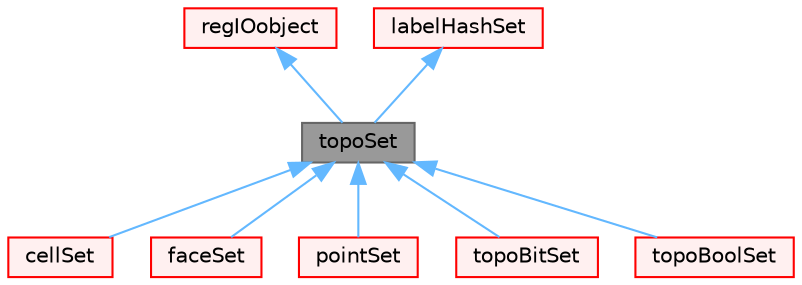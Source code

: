 digraph "topoSet"
{
 // LATEX_PDF_SIZE
  bgcolor="transparent";
  edge [fontname=Helvetica,fontsize=10,labelfontname=Helvetica,labelfontsize=10];
  node [fontname=Helvetica,fontsize=10,shape=box,height=0.2,width=0.4];
  Node1 [id="Node000001",label="topoSet",height=0.2,width=0.4,color="gray40", fillcolor="grey60", style="filled", fontcolor="black",tooltip="General set of labels of mesh quantity (points, cells, faces)."];
  Node2 -> Node1 [id="edge1_Node000001_Node000002",dir="back",color="steelblue1",style="solid",tooltip=" "];
  Node2 [id="Node000002",label="regIOobject",height=0.2,width=0.4,color="red", fillcolor="#FFF0F0", style="filled",URL="$classFoam_1_1regIOobject.html",tooltip="regIOobject is an abstract class derived from IOobject to handle automatic object registration with t..."];
  Node5 -> Node1 [id="edge2_Node000001_Node000005",dir="back",color="steelblue1",style="solid",tooltip=" "];
  Node5 [id="Node000005",label="labelHashSet",height=0.2,width=0.4,color="red", fillcolor="#FFF0F0", style="filled",URL="$classFoam_1_1HashSet.html",tooltip=" "];
  Node1 -> Node10 [id="edge3_Node000001_Node000010",dir="back",color="steelblue1",style="solid",tooltip=" "];
  Node10 [id="Node000010",label="cellSet",height=0.2,width=0.4,color="red", fillcolor="#FFF0F0", style="filled",URL="$classFoam_1_1cellSet.html",tooltip="A collection of cell labels."];
  Node1 -> Node12 [id="edge4_Node000001_Node000012",dir="back",color="steelblue1",style="solid",tooltip=" "];
  Node12 [id="Node000012",label="faceSet",height=0.2,width=0.4,color="red", fillcolor="#FFF0F0", style="filled",URL="$classFoam_1_1faceSet.html",tooltip="A list of face labels."];
  Node1 -> Node14 [id="edge5_Node000001_Node000014",dir="back",color="steelblue1",style="solid",tooltip=" "];
  Node14 [id="Node000014",label="pointSet",height=0.2,width=0.4,color="red", fillcolor="#FFF0F0", style="filled",URL="$classFoam_1_1pointSet.html",tooltip="A set of point labels."];
  Node1 -> Node16 [id="edge6_Node000001_Node000016",dir="back",color="steelblue1",style="solid",tooltip=" "];
  Node16 [id="Node000016",label="topoBitSet",height=0.2,width=0.4,color="red", fillcolor="#FFF0F0", style="filled",URL="$classFoam_1_1topoBitSet.html",tooltip="Base for a special purpose topoSet using labels stored as a bitSet."];
  Node1 -> Node20 [id="edge7_Node000001_Node000020",dir="back",color="steelblue1",style="solid",tooltip=" "];
  Node20 [id="Node000020",label="topoBoolSet",height=0.2,width=0.4,color="red", fillcolor="#FFF0F0", style="filled",URL="$classFoam_1_1topoBoolSet.html",tooltip="Base for a special purpose topoSet using labels stored as a boolList."];
}
